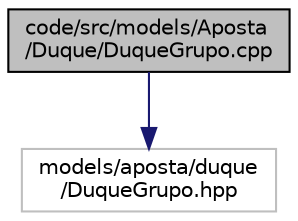 digraph "code/src/models/Aposta/Duque/DuqueGrupo.cpp"
{
 // LATEX_PDF_SIZE
  edge [fontname="Helvetica",fontsize="10",labelfontname="Helvetica",labelfontsize="10"];
  node [fontname="Helvetica",fontsize="10",shape=record];
  Node1 [label="code/src/models/Aposta\l/Duque/DuqueGrupo.cpp",height=0.2,width=0.4,color="black", fillcolor="grey75", style="filled", fontcolor="black",tooltip=" "];
  Node1 -> Node2 [color="midnightblue",fontsize="10",style="solid",fontname="Helvetica"];
  Node2 [label="models/aposta/duque\l/DuqueGrupo.hpp",height=0.2,width=0.4,color="grey75", fillcolor="white", style="filled",tooltip=" "];
}
